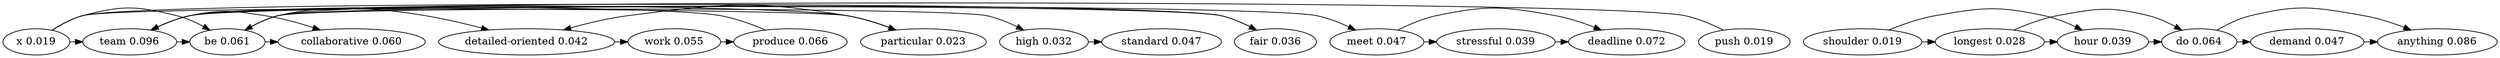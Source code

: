 digraph {
	x [label="x 0.019"]
	team [label="team 0.096"]
	be [label="be 0.061"]
	collaborative [label="collaborative 0.060"]
	particular [label="particular 0.023"]
	"detailed-oriented" [label="detailed-oriented 0.042"]
	work [label="work 0.055"]
	produce [label="produce 0.066"]
	high [label="high 0.032"]
	standard [label="standard 0.047"]
	fair [label="fair 0.036"]
	push [label="push 0.019"]
	meet [label="meet 0.047"]
	stressful [label="stressful 0.039"]
	deadline [label="deadline 0.072"]
	shoulder [label="shoulder 0.019"]
	longest [label="longest 0.028"]
	hour [label="hour 0.039"]
	do [label="do 0.064"]
	demand [label="demand 0.047"]
	anything [label="anything 0.086"]
	x -> team [constraint=false]
	x -> particular [constraint=false]
	x -> be [constraint=false]
	x -> fair [constraint=false]
	team -> be [constraint=false]
	team -> collaborative [constraint=false]
	team -> meet [constraint=false]
	be -> collaborative [constraint=false]
	be -> "detailed-oriented" [constraint=false]
	be -> high [constraint=false]
	be -> fair [constraint=false]
	particular -> be [constraint=false]
	particular -> "detailed-oriented" [constraint=false]
	"detailed-oriented" -> work [constraint=false]
	work -> produce [constraint=false]
	produce -> team [constraint=false]
	high -> standard [constraint=false]
	push -> team [constraint=false]
	meet -> stressful [constraint=false]
	meet -> deadline [constraint=false]
	stressful -> deadline [constraint=false]
	shoulder -> longest [constraint=false]
	shoulder -> hour [constraint=false]
	longest -> hour [constraint=false]
	longest -> do [constraint=false]
	hour -> do [constraint=false]
	do -> demand [constraint=false]
	do -> anything [constraint=false]
	demand -> anything [constraint=false]
}